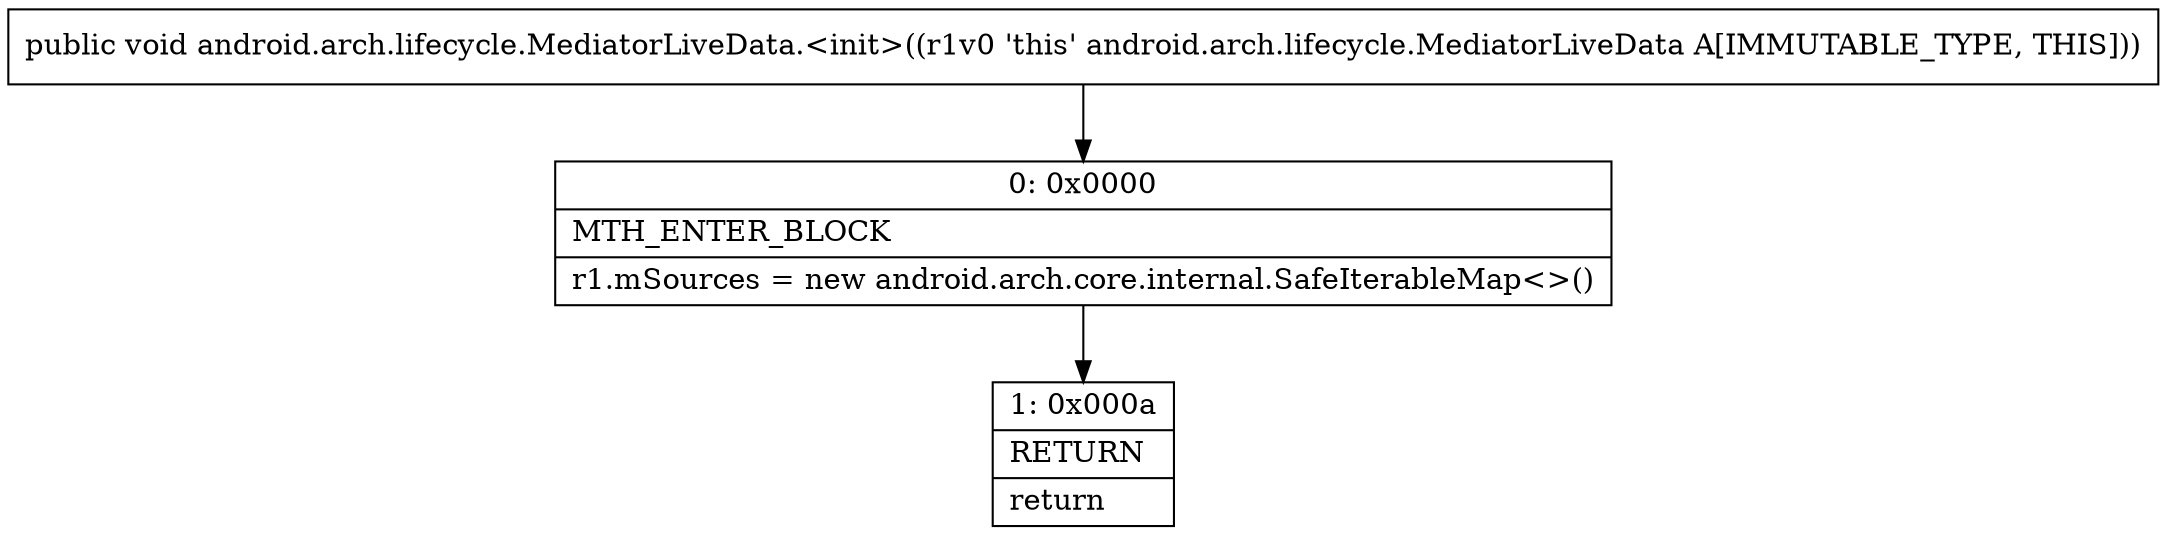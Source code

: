digraph "CFG forandroid.arch.lifecycle.MediatorLiveData.\<init\>()V" {
Node_0 [shape=record,label="{0\:\ 0x0000|MTH_ENTER_BLOCK\l|r1.mSources = new android.arch.core.internal.SafeIterableMap\<\>()\l}"];
Node_1 [shape=record,label="{1\:\ 0x000a|RETURN\l|return\l}"];
MethodNode[shape=record,label="{public void android.arch.lifecycle.MediatorLiveData.\<init\>((r1v0 'this' android.arch.lifecycle.MediatorLiveData A[IMMUTABLE_TYPE, THIS])) }"];
MethodNode -> Node_0;
Node_0 -> Node_1;
}

